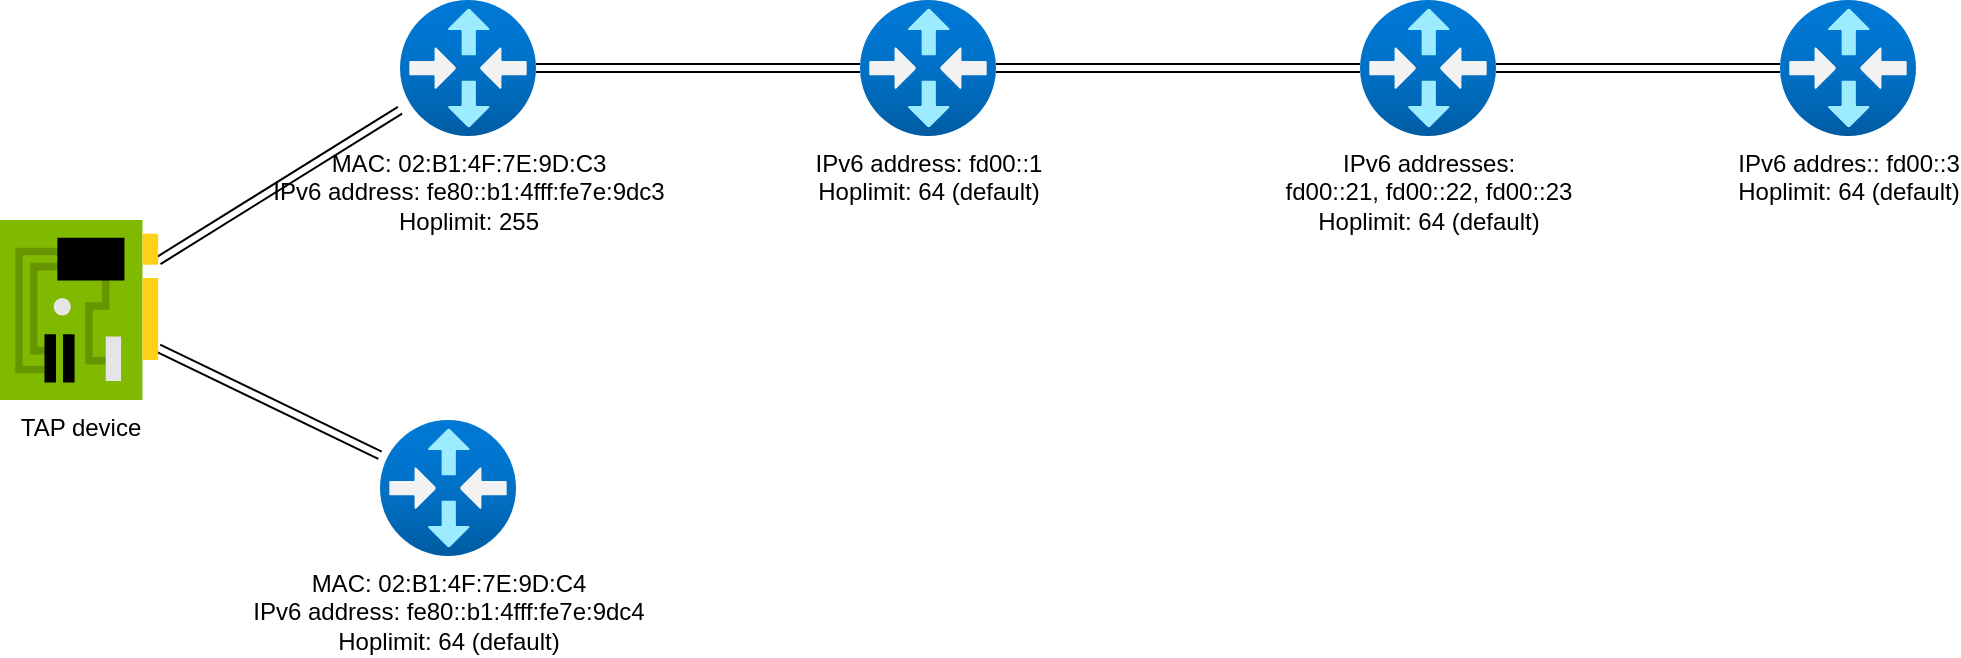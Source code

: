 <mxfile version="24.0.5" type="device">
  <diagram name="Seite-1" id="xR5hBdEjSpUUSRP_hOSf">
    <mxGraphModel dx="1993" dy="1387" grid="1" gridSize="10" guides="1" tooltips="1" connect="1" arrows="1" fold="1" page="0" pageScale="1" pageWidth="827" pageHeight="1169" math="0" shadow="0">
      <root>
        <mxCell id="0" />
        <mxCell id="1" parent="0" />
        <mxCell id="IrR-ydpx4r38Ri29m_Cc-1" style="rounded=0;orthogonalLoop=1;jettySize=auto;html=1;shape=link;" parent="1" source="IrR-ydpx4r38Ri29m_Cc-2" target="IrR-ydpx4r38Ri29m_Cc-8" edge="1">
          <mxGeometry relative="1" as="geometry" />
        </mxCell>
        <mxCell id="IrR-ydpx4r38Ri29m_Cc-2" value="MAC:&amp;nbsp;02:B1:4F:7E:9D:C3&lt;br&gt;IPv6 address:&amp;nbsp;fe80::b1:4fff:fe7e:9dc3&lt;br&gt;Hoplimit: 255" style="image;aspect=fixed;html=1;points=[];align=center;fontSize=12;image=img/lib/azure2/networking/Virtual_Router.svg;" parent="1" vertex="1">
          <mxGeometry x="-15" y="-41" width="68" height="68" as="geometry" />
        </mxCell>
        <mxCell id="IrR-ydpx4r38Ri29m_Cc-3" style="rounded=0;orthogonalLoop=1;jettySize=auto;html=1;shape=link;" parent="1" source="IrR-ydpx4r38Ri29m_Cc-5" target="IrR-ydpx4r38Ri29m_Cc-2" edge="1">
          <mxGeometry relative="1" as="geometry" />
        </mxCell>
        <mxCell id="IrR-ydpx4r38Ri29m_Cc-4" style="rounded=0;orthogonalLoop=1;jettySize=auto;html=1;shape=link;" parent="1" source="IrR-ydpx4r38Ri29m_Cc-5" target="IrR-ydpx4r38Ri29m_Cc-6" edge="1">
          <mxGeometry relative="1" as="geometry" />
        </mxCell>
        <mxCell id="IrR-ydpx4r38Ri29m_Cc-5" value="TAP device" style="image;sketch=0;aspect=fixed;html=1;points=[];align=center;fontSize=12;image=img/lib/mscae/NetworkInterfaceCard.svg;" parent="1" vertex="1">
          <mxGeometry x="-215" y="69" width="79.2" height="90" as="geometry" />
        </mxCell>
        <mxCell id="IrR-ydpx4r38Ri29m_Cc-6" value="MAC:&amp;nbsp;02:B1:4F:7E:9D:C4&lt;br&gt;IPv6 address:&amp;nbsp;fe80::b1:4fff:fe7e:9dc4&lt;br&gt;Hoplimit: 64 (default)" style="image;aspect=fixed;html=1;points=[];align=center;fontSize=12;image=img/lib/azure2/networking/Virtual_Router.svg;" parent="1" vertex="1">
          <mxGeometry x="-25" y="169" width="68" height="68" as="geometry" />
        </mxCell>
        <mxCell id="IrR-ydpx4r38Ri29m_Cc-7" style="rounded=0;orthogonalLoop=1;jettySize=auto;html=1;shape=link;" parent="1" source="IrR-ydpx4r38Ri29m_Cc-8" target="IrR-ydpx4r38Ri29m_Cc-10" edge="1">
          <mxGeometry relative="1" as="geometry" />
        </mxCell>
        <mxCell id="IrR-ydpx4r38Ri29m_Cc-8" value="IPv6 address: fd00::1&lt;br&gt;Hoplimit: 64 (default)" style="image;aspect=fixed;html=1;points=[];align=center;fontSize=12;image=img/lib/azure2/networking/Virtual_Router.svg;" parent="1" vertex="1">
          <mxGeometry x="215" y="-41" width="68" height="68" as="geometry" />
        </mxCell>
        <mxCell id="IrR-ydpx4r38Ri29m_Cc-9" style="rounded=0;orthogonalLoop=1;jettySize=auto;html=1;shape=link;" parent="1" source="IrR-ydpx4r38Ri29m_Cc-10" target="IrR-ydpx4r38Ri29m_Cc-11" edge="1">
          <mxGeometry relative="1" as="geometry" />
        </mxCell>
        <mxCell id="IrR-ydpx4r38Ri29m_Cc-10" value="IPv6 addresses:&lt;br&gt;fd00::21,&amp;nbsp;fd00::22,&amp;nbsp;fd00::23&lt;br&gt;Hoplimit: 64 (default)" style="image;aspect=fixed;html=1;points=[];align=center;fontSize=12;image=img/lib/azure2/networking/Virtual_Router.svg;" parent="1" vertex="1">
          <mxGeometry x="465" y="-41" width="68" height="68" as="geometry" />
        </mxCell>
        <mxCell id="IrR-ydpx4r38Ri29m_Cc-11" value="IPv6 addres:: fd00::3&lt;br&gt;Hoplimit: 64 (default)" style="image;aspect=fixed;html=1;points=[];align=center;fontSize=12;image=img/lib/azure2/networking/Virtual_Router.svg;" parent="1" vertex="1">
          <mxGeometry x="675" y="-41" width="68" height="68" as="geometry" />
        </mxCell>
      </root>
    </mxGraphModel>
  </diagram>
</mxfile>
